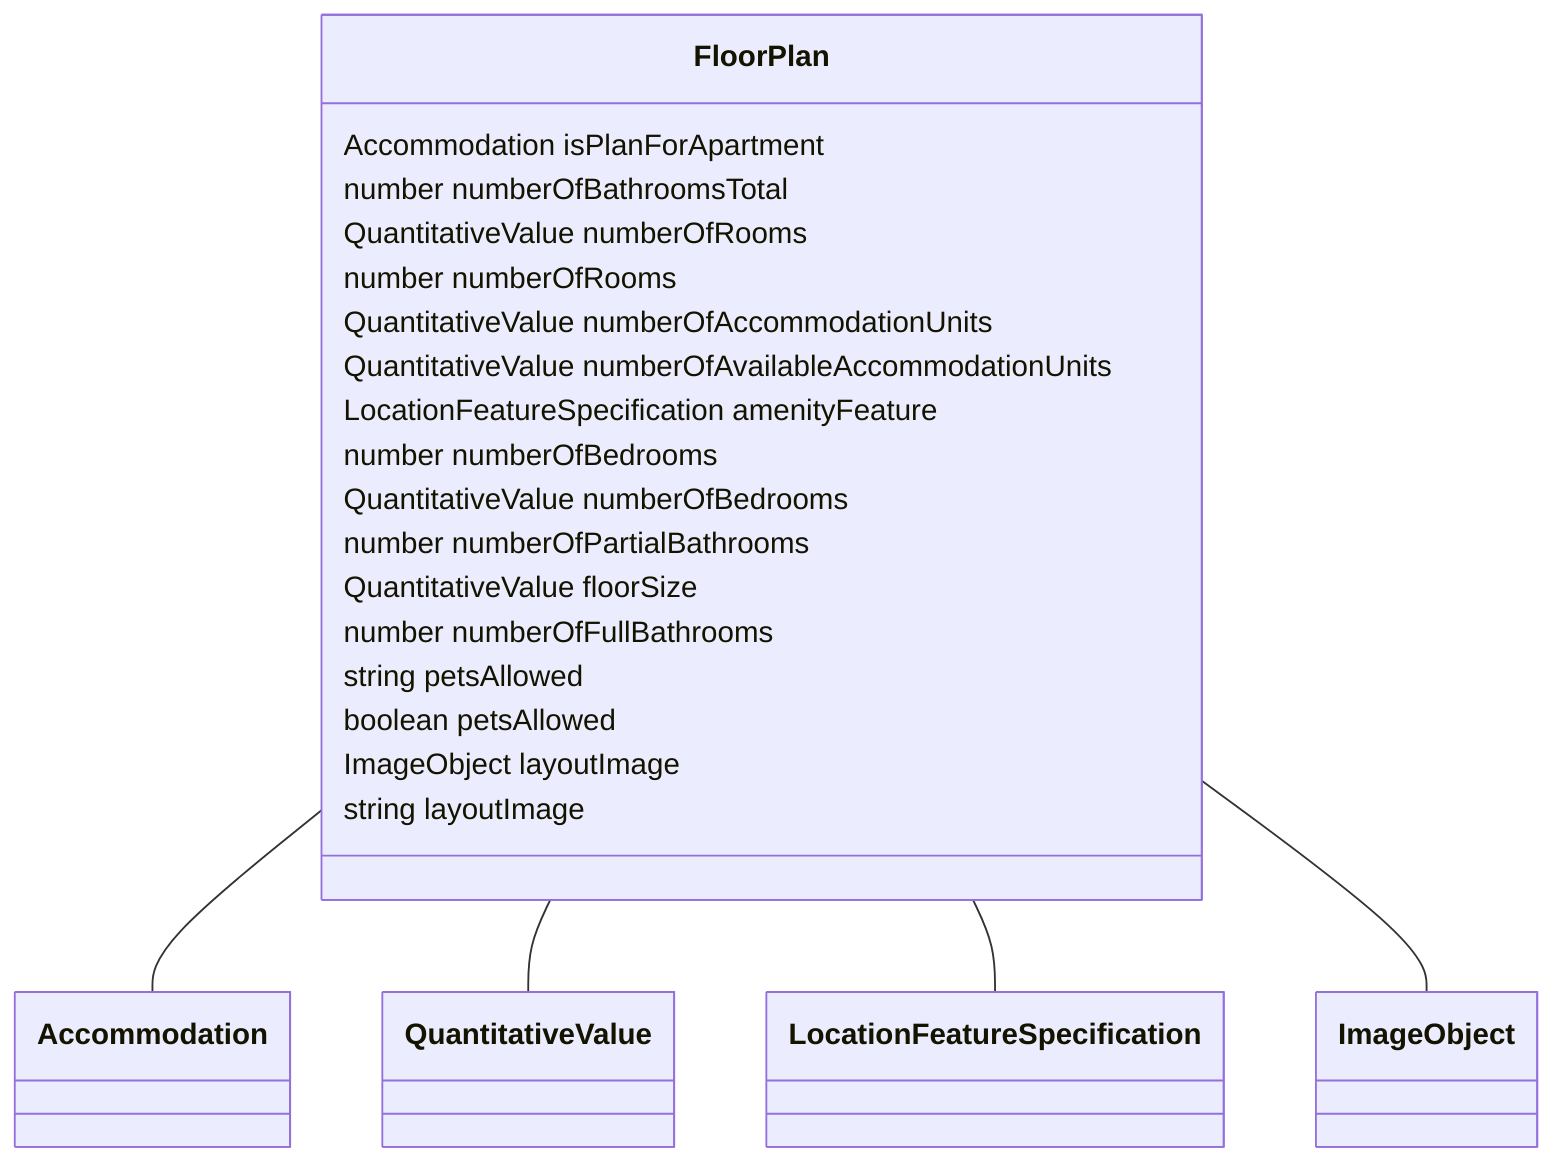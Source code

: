 classDiagram
  FloorPlan -- Accommodation
  FloorPlan -- QuantitativeValue
  FloorPlan -- LocationFeatureSpecification
  FloorPlan -- ImageObject


class FloorPlan {

  Accommodation isPlanForApartment
  number numberOfBathroomsTotal
  QuantitativeValue numberOfRooms
  number numberOfRooms
  QuantitativeValue numberOfAccommodationUnits
  QuantitativeValue numberOfAvailableAccommodationUnits
  LocationFeatureSpecification amenityFeature
  number numberOfBedrooms
  QuantitativeValue numberOfBedrooms
  number numberOfPartialBathrooms
  QuantitativeValue floorSize
  number numberOfFullBathrooms
  string petsAllowed
  boolean petsAllowed
  ImageObject layoutImage
  string layoutImage

 }